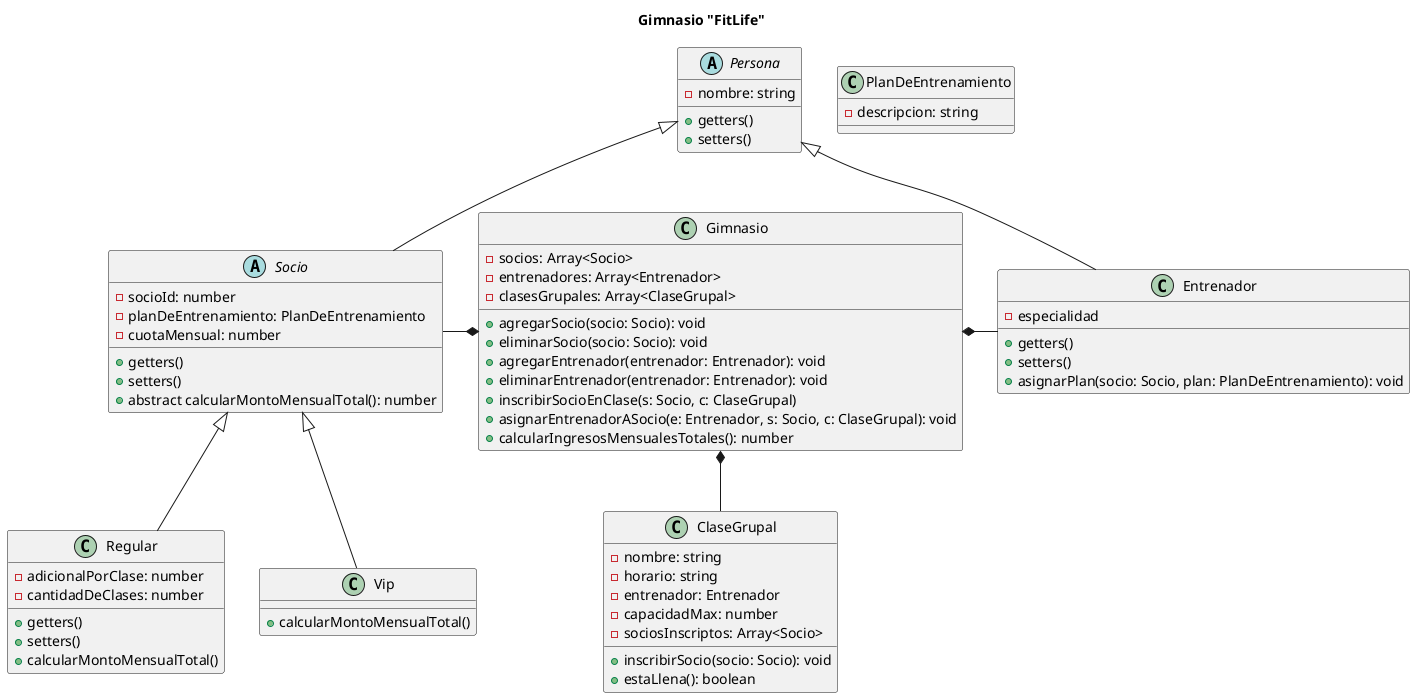 @startuml

title Gimnasio "FitLife"

class Gimnasio {
  - socios: Array<Socio>
  - entrenadores: Array<Entrenador>
  - clasesGrupales: Array<ClaseGrupal>

  + agregarSocio(socio: Socio): void
  + eliminarSocio(socio: Socio): void
  + agregarEntrenador(entrenador: Entrenador): void
  + eliminarEntrenador(entrenador: Entrenador): void
  + inscribirSocioEnClase(s: Socio, c: ClaseGrupal)
  + asignarEntrenadorASocio(e: Entrenador, s: Socio, c: ClaseGrupal): void
  + calcularIngresosMensualesTotales(): number
}

abstract class Persona {
  - nombre: string

  + getters()
  + setters()
}

abstract class Socio {
  - socioId: number
  - planDeEntrenamiento: PlanDeEntrenamiento
  - cuotaMensual: number

  + getters()
  + setters()
  + abstract calcularMontoMensualTotal(): number
}

class Regular {
  - adicionalPorClase: number
  - cantidadDeClases: number

  + getters()
  + setters()
  + calcularMontoMensualTotal()
}
class Vip {

  + calcularMontoMensualTotal()
}

class Entrenador {
  - especialidad

  + getters()
  + setters()
  + asignarPlan(socio: Socio, plan: PlanDeEntrenamiento): void
}

class ClaseGrupal {
  - nombre: string
  - horario: string
  - entrenador: Entrenador
  - capacidadMax: number
  - sociosInscriptos: Array<Socio>

  + inscribirSocio(socio: Socio): void
  + estaLlena(): boolean
}

class PlanDeEntrenamiento {
  - descripcion: string
}

'Relaciones
Gimnasio *-l- Socio
Gimnasio *-r- Entrenador
Gimnasio *-d- ClaseGrupal

Persona <|-- Socio
Persona <|-- Entrenador

Socio <|-- Regular
Socio <|-- Vip

@enduml